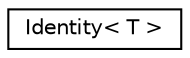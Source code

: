 digraph "Graphical Class Hierarchy"
{
 // LATEX_PDF_SIZE
  edge [fontname="Helvetica",fontsize="10",labelfontname="Helvetica",labelfontsize="10"];
  node [fontname="Helvetica",fontsize="10",shape=record];
  rankdir="LR";
  Node0 [label="Identity\< T \>",height=0.2,width=0.4,color="black", fillcolor="white", style="filled",URL="$struct_identity.html",tooltip=" "];
}
